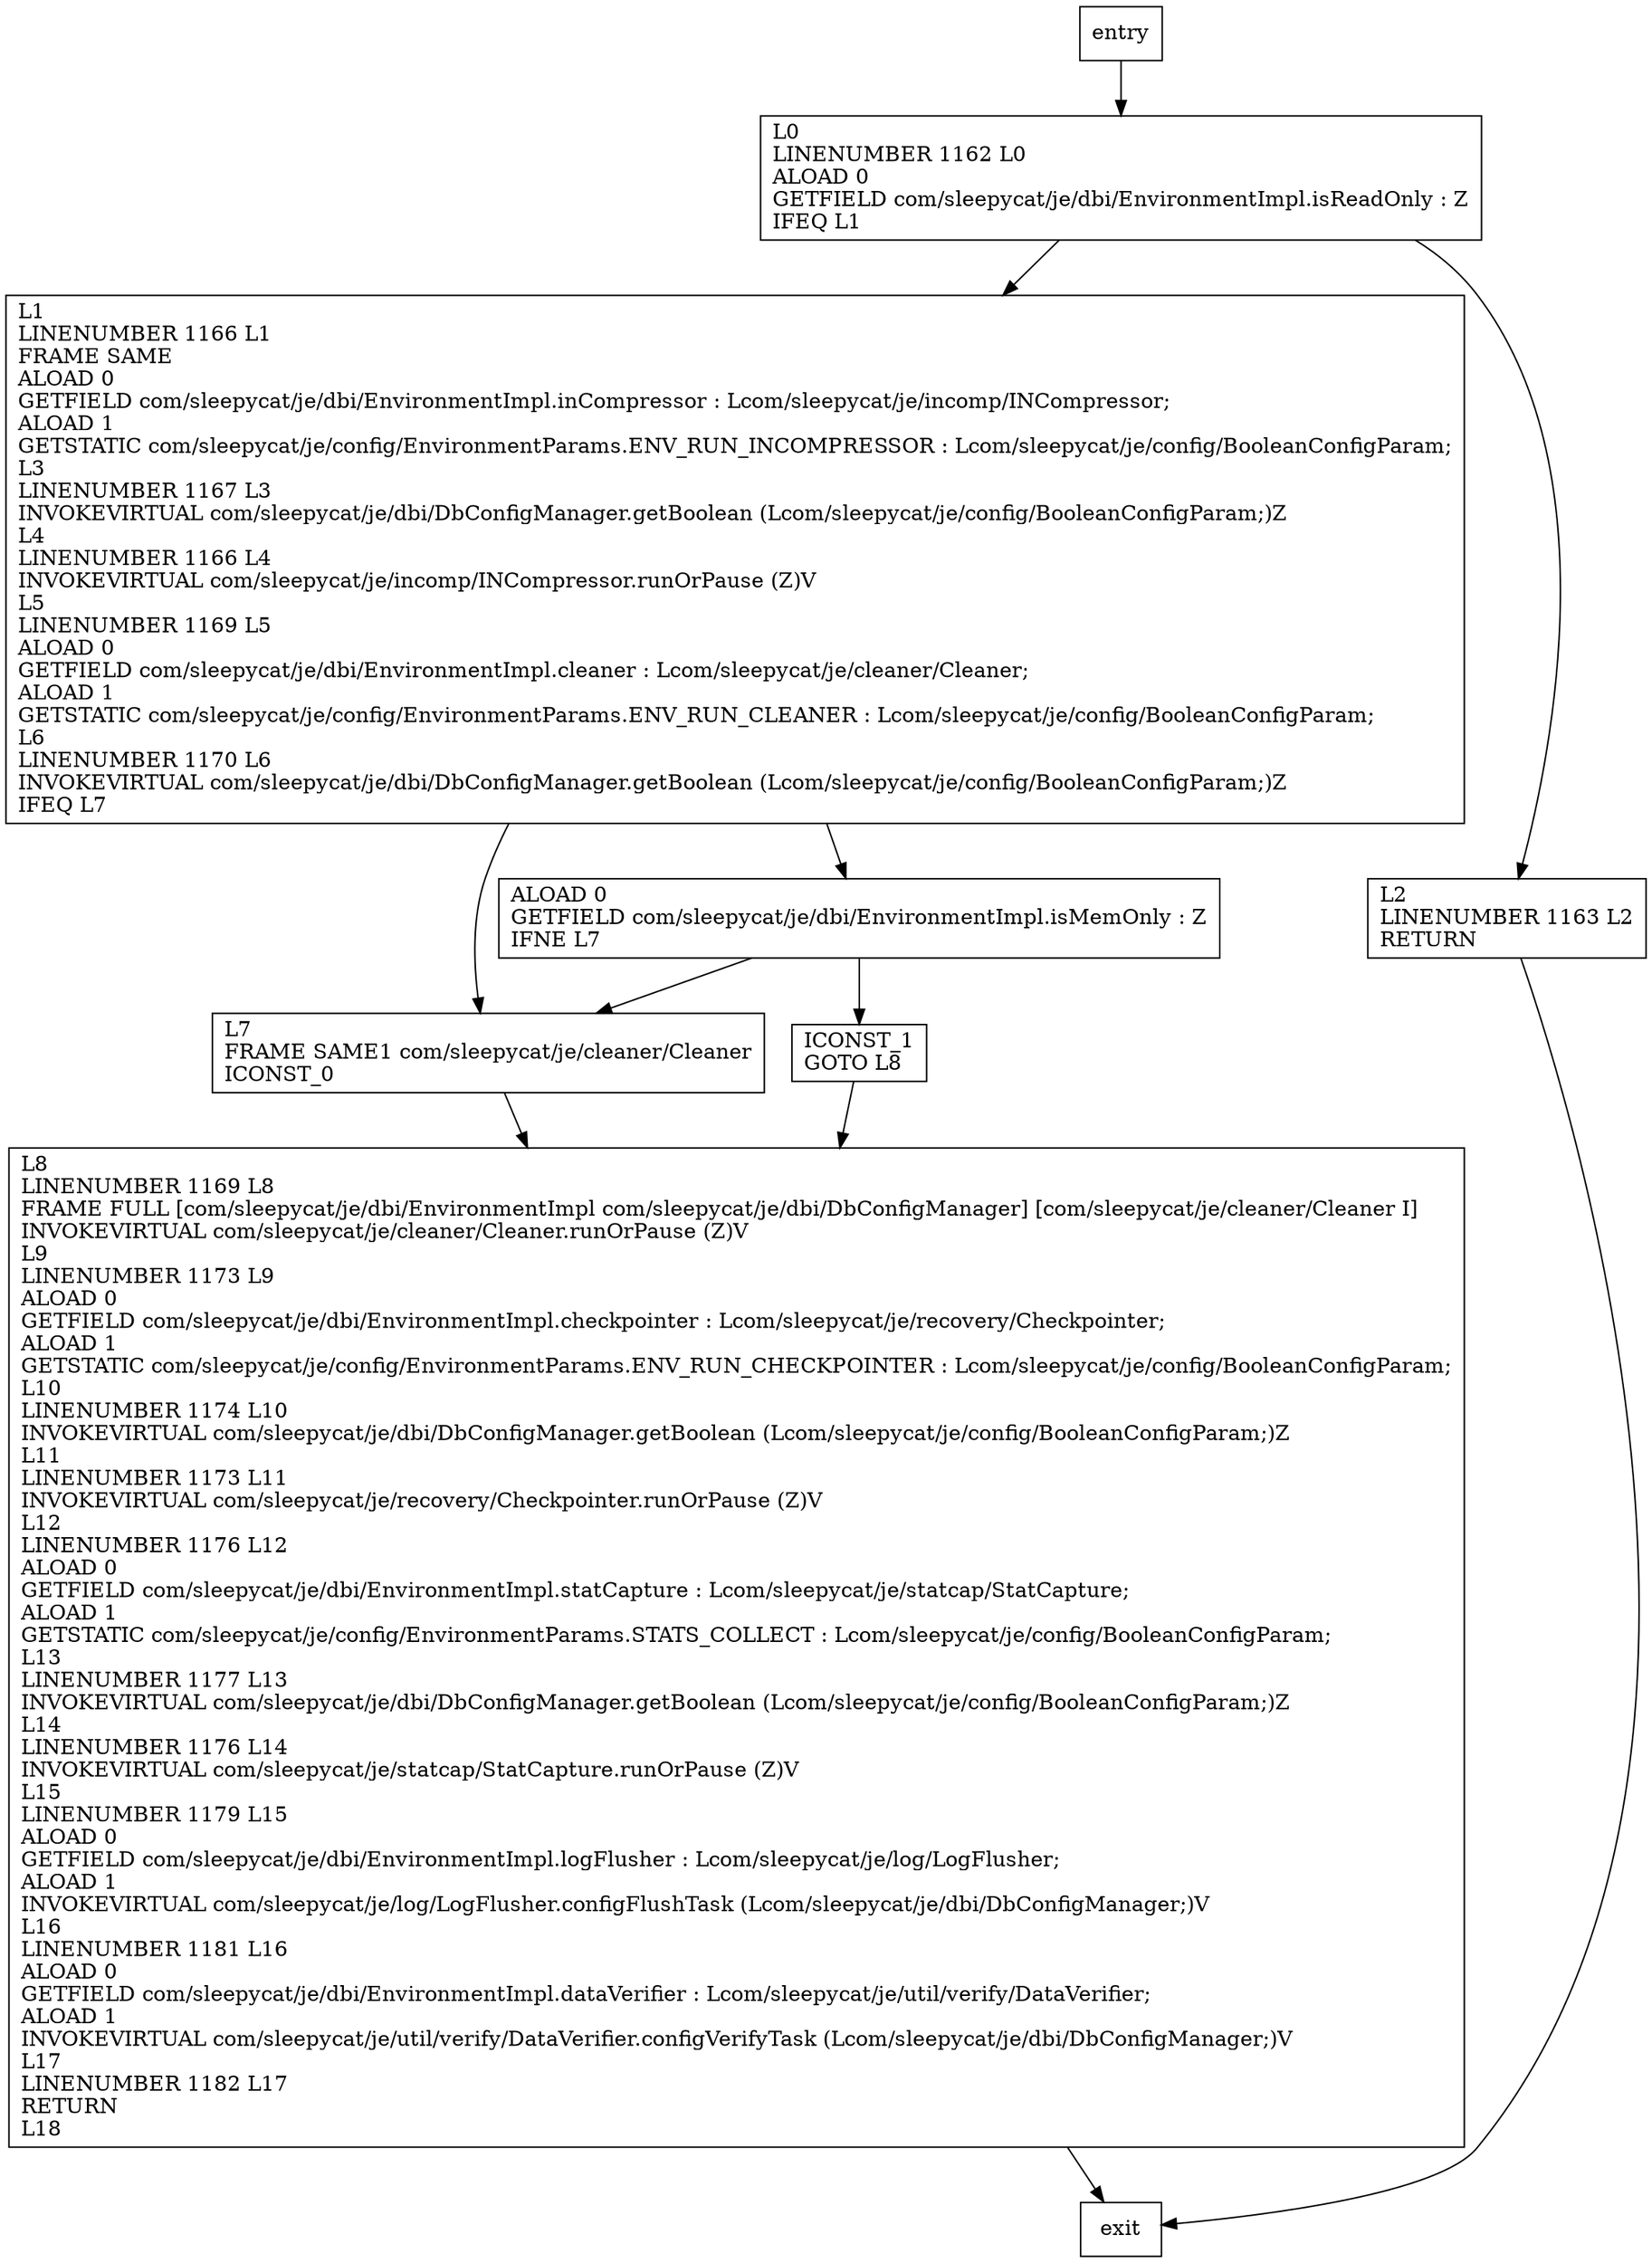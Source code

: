 digraph runOrPauseDaemons {
node [shape=record];
1712578444 [label="L0\lLINENUMBER 1162 L0\lALOAD 0\lGETFIELD com/sleepycat/je/dbi/EnvironmentImpl.isReadOnly : Z\lIFEQ L1\l"];
1382311562 [label="L7\lFRAME SAME1 com/sleepycat/je/cleaner/Cleaner\lICONST_0\l"];
1047404416 [label="L8\lLINENUMBER 1169 L8\lFRAME FULL [com/sleepycat/je/dbi/EnvironmentImpl com/sleepycat/je/dbi/DbConfigManager] [com/sleepycat/je/cleaner/Cleaner I]\lINVOKEVIRTUAL com/sleepycat/je/cleaner/Cleaner.runOrPause (Z)V\lL9\lLINENUMBER 1173 L9\lALOAD 0\lGETFIELD com/sleepycat/je/dbi/EnvironmentImpl.checkpointer : Lcom/sleepycat/je/recovery/Checkpointer;\lALOAD 1\lGETSTATIC com/sleepycat/je/config/EnvironmentParams.ENV_RUN_CHECKPOINTER : Lcom/sleepycat/je/config/BooleanConfigParam;\lL10\lLINENUMBER 1174 L10\lINVOKEVIRTUAL com/sleepycat/je/dbi/DbConfigManager.getBoolean (Lcom/sleepycat/je/config/BooleanConfigParam;)Z\lL11\lLINENUMBER 1173 L11\lINVOKEVIRTUAL com/sleepycat/je/recovery/Checkpointer.runOrPause (Z)V\lL12\lLINENUMBER 1176 L12\lALOAD 0\lGETFIELD com/sleepycat/je/dbi/EnvironmentImpl.statCapture : Lcom/sleepycat/je/statcap/StatCapture;\lALOAD 1\lGETSTATIC com/sleepycat/je/config/EnvironmentParams.STATS_COLLECT : Lcom/sleepycat/je/config/BooleanConfigParam;\lL13\lLINENUMBER 1177 L13\lINVOKEVIRTUAL com/sleepycat/je/dbi/DbConfigManager.getBoolean (Lcom/sleepycat/je/config/BooleanConfigParam;)Z\lL14\lLINENUMBER 1176 L14\lINVOKEVIRTUAL com/sleepycat/je/statcap/StatCapture.runOrPause (Z)V\lL15\lLINENUMBER 1179 L15\lALOAD 0\lGETFIELD com/sleepycat/je/dbi/EnvironmentImpl.logFlusher : Lcom/sleepycat/je/log/LogFlusher;\lALOAD 1\lINVOKEVIRTUAL com/sleepycat/je/log/LogFlusher.configFlushTask (Lcom/sleepycat/je/dbi/DbConfigManager;)V\lL16\lLINENUMBER 1181 L16\lALOAD 0\lGETFIELD com/sleepycat/je/dbi/EnvironmentImpl.dataVerifier : Lcom/sleepycat/je/util/verify/DataVerifier;\lALOAD 1\lINVOKEVIRTUAL com/sleepycat/je/util/verify/DataVerifier.configVerifyTask (Lcom/sleepycat/je/dbi/DbConfigManager;)V\lL17\lLINENUMBER 1182 L17\lRETURN\lL18\l"];
1015031717 [label="L1\lLINENUMBER 1166 L1\lFRAME SAME\lALOAD 0\lGETFIELD com/sleepycat/je/dbi/EnvironmentImpl.inCompressor : Lcom/sleepycat/je/incomp/INCompressor;\lALOAD 1\lGETSTATIC com/sleepycat/je/config/EnvironmentParams.ENV_RUN_INCOMPRESSOR : Lcom/sleepycat/je/config/BooleanConfigParam;\lL3\lLINENUMBER 1167 L3\lINVOKEVIRTUAL com/sleepycat/je/dbi/DbConfigManager.getBoolean (Lcom/sleepycat/je/config/BooleanConfigParam;)Z\lL4\lLINENUMBER 1166 L4\lINVOKEVIRTUAL com/sleepycat/je/incomp/INCompressor.runOrPause (Z)V\lL5\lLINENUMBER 1169 L5\lALOAD 0\lGETFIELD com/sleepycat/je/dbi/EnvironmentImpl.cleaner : Lcom/sleepycat/je/cleaner/Cleaner;\lALOAD 1\lGETSTATIC com/sleepycat/je/config/EnvironmentParams.ENV_RUN_CLEANER : Lcom/sleepycat/je/config/BooleanConfigParam;\lL6\lLINENUMBER 1170 L6\lINVOKEVIRTUAL com/sleepycat/je/dbi/DbConfigManager.getBoolean (Lcom/sleepycat/je/config/BooleanConfigParam;)Z\lIFEQ L7\l"];
57584967 [label="ICONST_1\lGOTO L8\l"];
712188919 [label="ALOAD 0\lGETFIELD com/sleepycat/je/dbi/EnvironmentImpl.isMemOnly : Z\lIFNE L7\l"];
189481499 [label="L2\lLINENUMBER 1163 L2\lRETURN\l"];
entry;
exit;
1712578444 -> 1015031717
1712578444 -> 189481499
1382311562 -> 1047404416
entry -> 1712578444
1047404416 -> exit
1015031717 -> 1382311562
1015031717 -> 712188919
57584967 -> 1047404416
712188919 -> 1382311562
712188919 -> 57584967
189481499 -> exit
}
